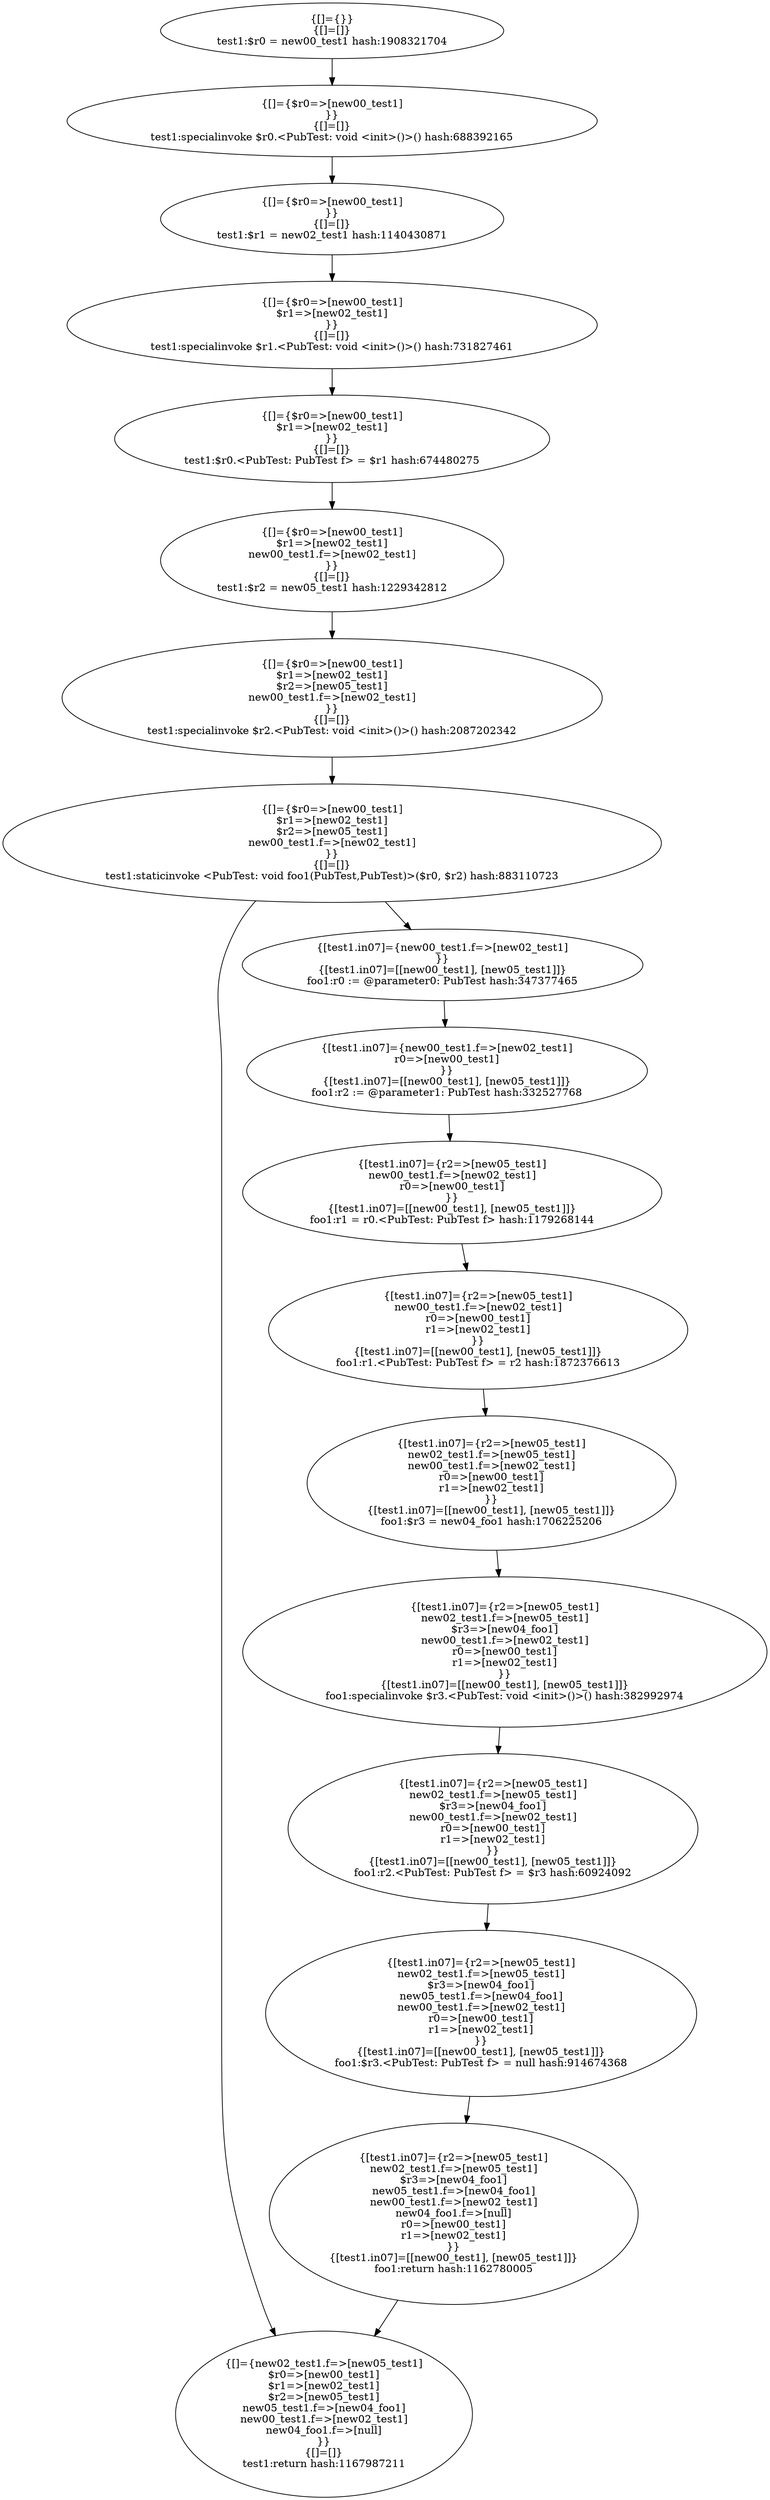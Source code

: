digraph "./target1-pub/PubTest.test1" {
    "{[]={}}
{[]=[]}
test1:$r0 = new00_test1 hash:1908321704";
    "{[]={$r0=>[new00_test1]
}}
{[]=[]}
test1:specialinvoke $r0.<PubTest: void <init>()>() hash:688392165";
    "{[]={$r0=>[new00_test1]
}}
{[]=[]}
test1:$r1 = new02_test1 hash:1140430871";
    "{[]={$r0=>[new00_test1]
$r1=>[new02_test1]
}}
{[]=[]}
test1:specialinvoke $r1.<PubTest: void <init>()>() hash:731827461";
    "{[]={$r0=>[new00_test1]
$r1=>[new02_test1]
}}
{[]=[]}
test1:$r0.<PubTest: PubTest f> = $r1 hash:674480275";
    "{[]={$r0=>[new00_test1]
$r1=>[new02_test1]
new00_test1.f=>[new02_test1]
}}
{[]=[]}
test1:$r2 = new05_test1 hash:1229342812";
    "{[]={$r0=>[new00_test1]
$r1=>[new02_test1]
$r2=>[new05_test1]
new00_test1.f=>[new02_test1]
}}
{[]=[]}
test1:specialinvoke $r2.<PubTest: void <init>()>() hash:2087202342";
    "{[]={$r0=>[new00_test1]
$r1=>[new02_test1]
$r2=>[new05_test1]
new00_test1.f=>[new02_test1]
}}
{[]=[]}
test1:staticinvoke <PubTest: void foo1(PubTest,PubTest)>($r0, $r2) hash:883110723";
    "{[]={new02_test1.f=>[new05_test1]
$r0=>[new00_test1]
$r1=>[new02_test1]
$r2=>[new05_test1]
new05_test1.f=>[new04_foo1]
new00_test1.f=>[new02_test1]
new04_foo1.f=>[null]
}}
{[]=[]}
test1:return hash:1167987211";
    "{[test1.in07]={new00_test1.f=>[new02_test1]
}}
{[test1.in07]=[[new00_test1], [new05_test1]]}
foo1:r0 := @parameter0: PubTest hash:347377465";
    "{[test1.in07]={new00_test1.f=>[new02_test1]
r0=>[new00_test1]
}}
{[test1.in07]=[[new00_test1], [new05_test1]]}
foo1:r2 := @parameter1: PubTest hash:332527768";
    "{[test1.in07]={r2=>[new05_test1]
new00_test1.f=>[new02_test1]
r0=>[new00_test1]
}}
{[test1.in07]=[[new00_test1], [new05_test1]]}
foo1:r1 = r0.<PubTest: PubTest f> hash:1179268144";
    "{[test1.in07]={r2=>[new05_test1]
new00_test1.f=>[new02_test1]
r0=>[new00_test1]
r1=>[new02_test1]
}}
{[test1.in07]=[[new00_test1], [new05_test1]]}
foo1:r1.<PubTest: PubTest f> = r2 hash:1872376613";
    "{[test1.in07]={r2=>[new05_test1]
new02_test1.f=>[new05_test1]
new00_test1.f=>[new02_test1]
r0=>[new00_test1]
r1=>[new02_test1]
}}
{[test1.in07]=[[new00_test1], [new05_test1]]}
foo1:$r3 = new04_foo1 hash:1706225206";
    "{[test1.in07]={r2=>[new05_test1]
new02_test1.f=>[new05_test1]
$r3=>[new04_foo1]
new00_test1.f=>[new02_test1]
r0=>[new00_test1]
r1=>[new02_test1]
}}
{[test1.in07]=[[new00_test1], [new05_test1]]}
foo1:specialinvoke $r3.<PubTest: void <init>()>() hash:382992974";
    "{[test1.in07]={r2=>[new05_test1]
new02_test1.f=>[new05_test1]
$r3=>[new04_foo1]
new00_test1.f=>[new02_test1]
r0=>[new00_test1]
r1=>[new02_test1]
}}
{[test1.in07]=[[new00_test1], [new05_test1]]}
foo1:r2.<PubTest: PubTest f> = $r3 hash:60924092";
    "{[test1.in07]={r2=>[new05_test1]
new02_test1.f=>[new05_test1]
$r3=>[new04_foo1]
new05_test1.f=>[new04_foo1]
new00_test1.f=>[new02_test1]
r0=>[new00_test1]
r1=>[new02_test1]
}}
{[test1.in07]=[[new00_test1], [new05_test1]]}
foo1:$r3.<PubTest: PubTest f> = null hash:914674368";
    "{[test1.in07]={r2=>[new05_test1]
new02_test1.f=>[new05_test1]
$r3=>[new04_foo1]
new05_test1.f=>[new04_foo1]
new00_test1.f=>[new02_test1]
new04_foo1.f=>[null]
r0=>[new00_test1]
r1=>[new02_test1]
}}
{[test1.in07]=[[new00_test1], [new05_test1]]}
foo1:return hash:1162780005";
    "{[]={}}
{[]=[]}
test1:$r0 = new00_test1 hash:1908321704"->"{[]={$r0=>[new00_test1]
}}
{[]=[]}
test1:specialinvoke $r0.<PubTest: void <init>()>() hash:688392165";
    "{[]={$r0=>[new00_test1]
}}
{[]=[]}
test1:specialinvoke $r0.<PubTest: void <init>()>() hash:688392165"->"{[]={$r0=>[new00_test1]
}}
{[]=[]}
test1:$r1 = new02_test1 hash:1140430871";
    "{[]={$r0=>[new00_test1]
}}
{[]=[]}
test1:$r1 = new02_test1 hash:1140430871"->"{[]={$r0=>[new00_test1]
$r1=>[new02_test1]
}}
{[]=[]}
test1:specialinvoke $r1.<PubTest: void <init>()>() hash:731827461";
    "{[]={$r0=>[new00_test1]
$r1=>[new02_test1]
}}
{[]=[]}
test1:specialinvoke $r1.<PubTest: void <init>()>() hash:731827461"->"{[]={$r0=>[new00_test1]
$r1=>[new02_test1]
}}
{[]=[]}
test1:$r0.<PubTest: PubTest f> = $r1 hash:674480275";
    "{[]={$r0=>[new00_test1]
$r1=>[new02_test1]
}}
{[]=[]}
test1:$r0.<PubTest: PubTest f> = $r1 hash:674480275"->"{[]={$r0=>[new00_test1]
$r1=>[new02_test1]
new00_test1.f=>[new02_test1]
}}
{[]=[]}
test1:$r2 = new05_test1 hash:1229342812";
    "{[]={$r0=>[new00_test1]
$r1=>[new02_test1]
new00_test1.f=>[new02_test1]
}}
{[]=[]}
test1:$r2 = new05_test1 hash:1229342812"->"{[]={$r0=>[new00_test1]
$r1=>[new02_test1]
$r2=>[new05_test1]
new00_test1.f=>[new02_test1]
}}
{[]=[]}
test1:specialinvoke $r2.<PubTest: void <init>()>() hash:2087202342";
    "{[]={$r0=>[new00_test1]
$r1=>[new02_test1]
$r2=>[new05_test1]
new00_test1.f=>[new02_test1]
}}
{[]=[]}
test1:specialinvoke $r2.<PubTest: void <init>()>() hash:2087202342"->"{[]={$r0=>[new00_test1]
$r1=>[new02_test1]
$r2=>[new05_test1]
new00_test1.f=>[new02_test1]
}}
{[]=[]}
test1:staticinvoke <PubTest: void foo1(PubTest,PubTest)>($r0, $r2) hash:883110723";
    "{[]={$r0=>[new00_test1]
$r1=>[new02_test1]
$r2=>[new05_test1]
new00_test1.f=>[new02_test1]
}}
{[]=[]}
test1:staticinvoke <PubTest: void foo1(PubTest,PubTest)>($r0, $r2) hash:883110723"->"{[test1.in07]={new00_test1.f=>[new02_test1]
}}
{[test1.in07]=[[new00_test1], [new05_test1]]}
foo1:r0 := @parameter0: PubTest hash:347377465";
    "{[]={$r0=>[new00_test1]
$r1=>[new02_test1]
$r2=>[new05_test1]
new00_test1.f=>[new02_test1]
}}
{[]=[]}
test1:staticinvoke <PubTest: void foo1(PubTest,PubTest)>($r0, $r2) hash:883110723"->"{[]={new02_test1.f=>[new05_test1]
$r0=>[new00_test1]
$r1=>[new02_test1]
$r2=>[new05_test1]
new05_test1.f=>[new04_foo1]
new00_test1.f=>[new02_test1]
new04_foo1.f=>[null]
}}
{[]=[]}
test1:return hash:1167987211";
    "{[test1.in07]={new00_test1.f=>[new02_test1]
}}
{[test1.in07]=[[new00_test1], [new05_test1]]}
foo1:r0 := @parameter0: PubTest hash:347377465"->"{[test1.in07]={new00_test1.f=>[new02_test1]
r0=>[new00_test1]
}}
{[test1.in07]=[[new00_test1], [new05_test1]]}
foo1:r2 := @parameter1: PubTest hash:332527768";
    "{[test1.in07]={new00_test1.f=>[new02_test1]
r0=>[new00_test1]
}}
{[test1.in07]=[[new00_test1], [new05_test1]]}
foo1:r2 := @parameter1: PubTest hash:332527768"->"{[test1.in07]={r2=>[new05_test1]
new00_test1.f=>[new02_test1]
r0=>[new00_test1]
}}
{[test1.in07]=[[new00_test1], [new05_test1]]}
foo1:r1 = r0.<PubTest: PubTest f> hash:1179268144";
    "{[test1.in07]={r2=>[new05_test1]
new00_test1.f=>[new02_test1]
r0=>[new00_test1]
}}
{[test1.in07]=[[new00_test1], [new05_test1]]}
foo1:r1 = r0.<PubTest: PubTest f> hash:1179268144"->"{[test1.in07]={r2=>[new05_test1]
new00_test1.f=>[new02_test1]
r0=>[new00_test1]
r1=>[new02_test1]
}}
{[test1.in07]=[[new00_test1], [new05_test1]]}
foo1:r1.<PubTest: PubTest f> = r2 hash:1872376613";
    "{[test1.in07]={r2=>[new05_test1]
new00_test1.f=>[new02_test1]
r0=>[new00_test1]
r1=>[new02_test1]
}}
{[test1.in07]=[[new00_test1], [new05_test1]]}
foo1:r1.<PubTest: PubTest f> = r2 hash:1872376613"->"{[test1.in07]={r2=>[new05_test1]
new02_test1.f=>[new05_test1]
new00_test1.f=>[new02_test1]
r0=>[new00_test1]
r1=>[new02_test1]
}}
{[test1.in07]=[[new00_test1], [new05_test1]]}
foo1:$r3 = new04_foo1 hash:1706225206";
    "{[test1.in07]={r2=>[new05_test1]
new02_test1.f=>[new05_test1]
new00_test1.f=>[new02_test1]
r0=>[new00_test1]
r1=>[new02_test1]
}}
{[test1.in07]=[[new00_test1], [new05_test1]]}
foo1:$r3 = new04_foo1 hash:1706225206"->"{[test1.in07]={r2=>[new05_test1]
new02_test1.f=>[new05_test1]
$r3=>[new04_foo1]
new00_test1.f=>[new02_test1]
r0=>[new00_test1]
r1=>[new02_test1]
}}
{[test1.in07]=[[new00_test1], [new05_test1]]}
foo1:specialinvoke $r3.<PubTest: void <init>()>() hash:382992974";
    "{[test1.in07]={r2=>[new05_test1]
new02_test1.f=>[new05_test1]
$r3=>[new04_foo1]
new00_test1.f=>[new02_test1]
r0=>[new00_test1]
r1=>[new02_test1]
}}
{[test1.in07]=[[new00_test1], [new05_test1]]}
foo1:specialinvoke $r3.<PubTest: void <init>()>() hash:382992974"->"{[test1.in07]={r2=>[new05_test1]
new02_test1.f=>[new05_test1]
$r3=>[new04_foo1]
new00_test1.f=>[new02_test1]
r0=>[new00_test1]
r1=>[new02_test1]
}}
{[test1.in07]=[[new00_test1], [new05_test1]]}
foo1:r2.<PubTest: PubTest f> = $r3 hash:60924092";
    "{[test1.in07]={r2=>[new05_test1]
new02_test1.f=>[new05_test1]
$r3=>[new04_foo1]
new00_test1.f=>[new02_test1]
r0=>[new00_test1]
r1=>[new02_test1]
}}
{[test1.in07]=[[new00_test1], [new05_test1]]}
foo1:r2.<PubTest: PubTest f> = $r3 hash:60924092"->"{[test1.in07]={r2=>[new05_test1]
new02_test1.f=>[new05_test1]
$r3=>[new04_foo1]
new05_test1.f=>[new04_foo1]
new00_test1.f=>[new02_test1]
r0=>[new00_test1]
r1=>[new02_test1]
}}
{[test1.in07]=[[new00_test1], [new05_test1]]}
foo1:$r3.<PubTest: PubTest f> = null hash:914674368";
    "{[test1.in07]={r2=>[new05_test1]
new02_test1.f=>[new05_test1]
$r3=>[new04_foo1]
new05_test1.f=>[new04_foo1]
new00_test1.f=>[new02_test1]
r0=>[new00_test1]
r1=>[new02_test1]
}}
{[test1.in07]=[[new00_test1], [new05_test1]]}
foo1:$r3.<PubTest: PubTest f> = null hash:914674368"->"{[test1.in07]={r2=>[new05_test1]
new02_test1.f=>[new05_test1]
$r3=>[new04_foo1]
new05_test1.f=>[new04_foo1]
new00_test1.f=>[new02_test1]
new04_foo1.f=>[null]
r0=>[new00_test1]
r1=>[new02_test1]
}}
{[test1.in07]=[[new00_test1], [new05_test1]]}
foo1:return hash:1162780005";
    "{[test1.in07]={r2=>[new05_test1]
new02_test1.f=>[new05_test1]
$r3=>[new04_foo1]
new05_test1.f=>[new04_foo1]
new00_test1.f=>[new02_test1]
new04_foo1.f=>[null]
r0=>[new00_test1]
r1=>[new02_test1]
}}
{[test1.in07]=[[new00_test1], [new05_test1]]}
foo1:return hash:1162780005"->"{[]={new02_test1.f=>[new05_test1]
$r0=>[new00_test1]
$r1=>[new02_test1]
$r2=>[new05_test1]
new05_test1.f=>[new04_foo1]
new00_test1.f=>[new02_test1]
new04_foo1.f=>[null]
}}
{[]=[]}
test1:return hash:1167987211";
}
